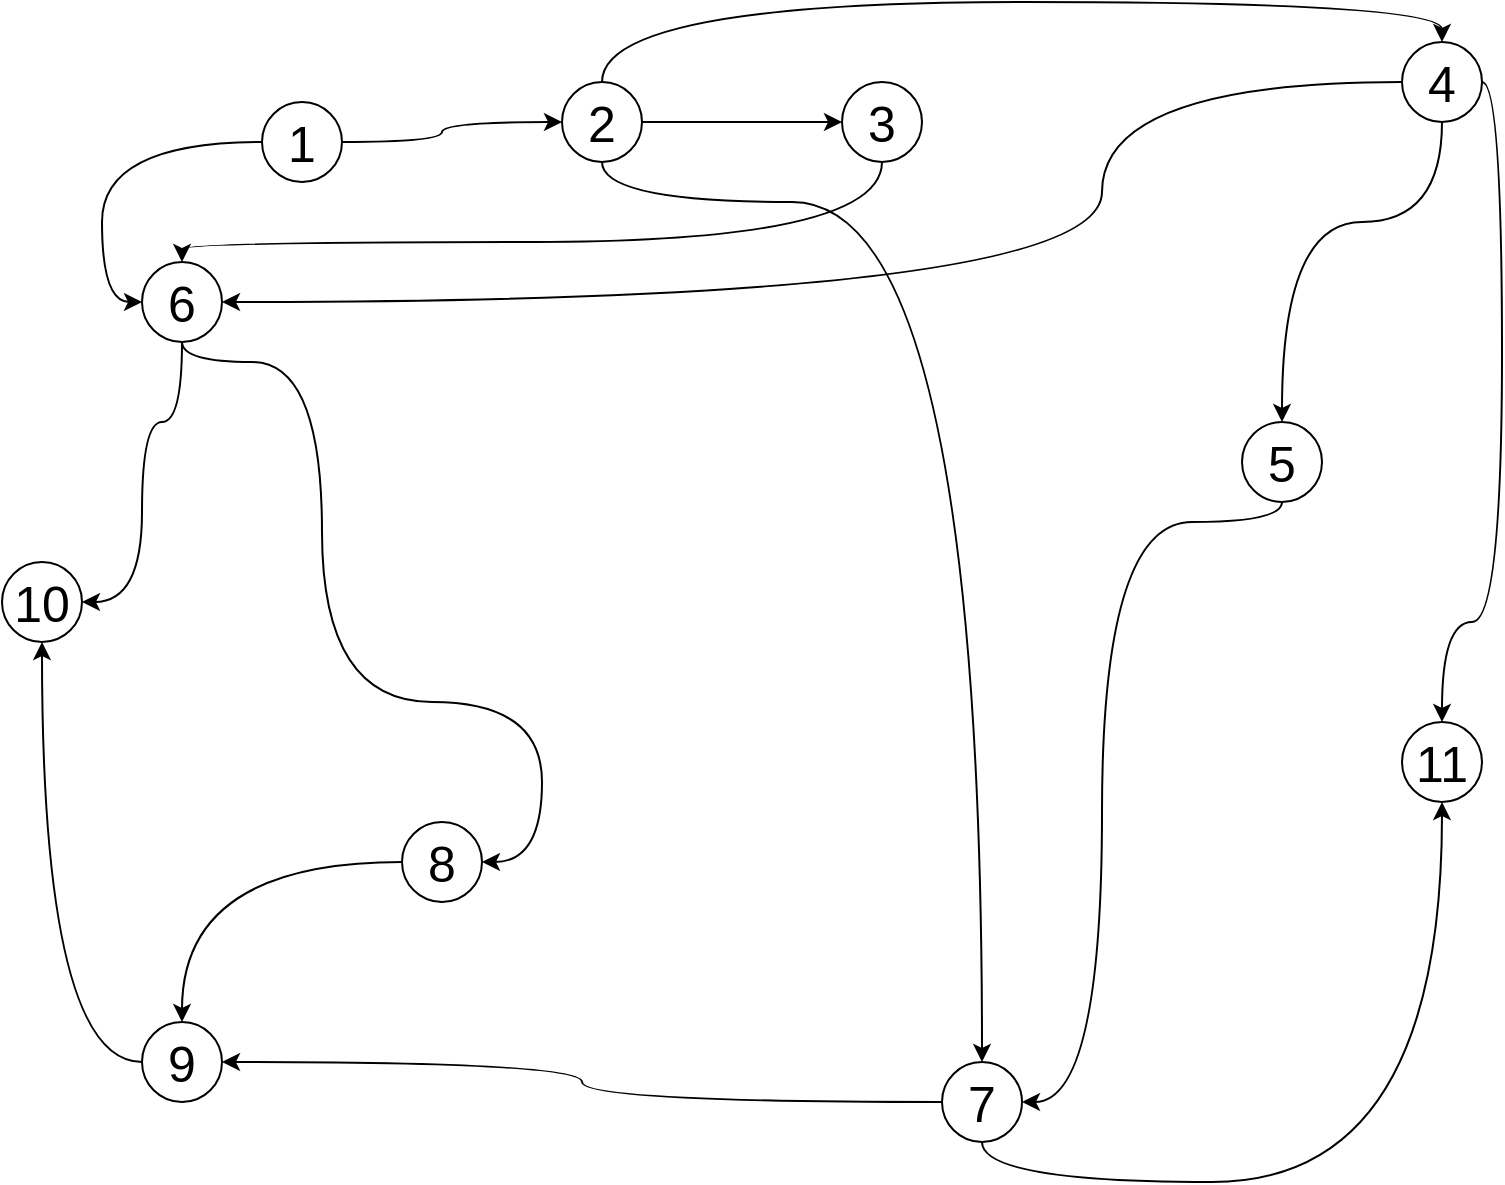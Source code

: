 <mxfile version="13.9.7" type="github"><diagram id="VjE3jTMjFKAl3bEIiaHP" name="Page-1"><mxGraphModel dx="1040" dy="649" grid="1" gridSize="10" guides="1" tooltips="1" connect="1" arrows="1" fold="1" page="1" pageScale="1" pageWidth="827" pageHeight="1169" math="0" shadow="0"><root><mxCell id="0"/><mxCell id="1" parent="0"/><mxCell id="I7t4Smc2wLBkIIZpZpIB-14" style="edgeStyle=orthogonalEdgeStyle;orthogonalLoop=1;jettySize=auto;html=1;entryX=0;entryY=0.5;entryDx=0;entryDy=0;shadow=0;curved=1;" edge="1" parent="1" source="I7t4Smc2wLBkIIZpZpIB-1" target="I7t4Smc2wLBkIIZpZpIB-2"><mxGeometry relative="1" as="geometry"><Array as="points"><mxPoint x="270" y="110"/><mxPoint x="270" y="100"/></Array></mxGeometry></mxCell><mxCell id="I7t4Smc2wLBkIIZpZpIB-15" style="edgeStyle=orthogonalEdgeStyle;orthogonalLoop=1;jettySize=auto;html=1;entryX=0;entryY=0.5;entryDx=0;entryDy=0;shadow=0;curved=1;" edge="1" parent="1" source="I7t4Smc2wLBkIIZpZpIB-1" target="I7t4Smc2wLBkIIZpZpIB-7"><mxGeometry relative="1" as="geometry"><Array as="points"><mxPoint x="100" y="110"/><mxPoint x="100" y="190"/></Array></mxGeometry></mxCell><mxCell id="I7t4Smc2wLBkIIZpZpIB-1" value="&lt;font style=&quot;font-size: 25px&quot;&gt;1&lt;/font&gt;" style="ellipse;whiteSpace=wrap;html=1;shadow=0;" vertex="1" parent="1"><mxGeometry x="180" y="90" width="40" height="40" as="geometry"/></mxCell><mxCell id="I7t4Smc2wLBkIIZpZpIB-16" style="edgeStyle=orthogonalEdgeStyle;orthogonalLoop=1;jettySize=auto;html=1;entryX=0;entryY=0.5;entryDx=0;entryDy=0;shadow=0;curved=1;" edge="1" parent="1" source="I7t4Smc2wLBkIIZpZpIB-2" target="I7t4Smc2wLBkIIZpZpIB-3"><mxGeometry relative="1" as="geometry"><Array as="points"><mxPoint x="430" y="100"/><mxPoint x="430" y="100"/></Array></mxGeometry></mxCell><mxCell id="I7t4Smc2wLBkIIZpZpIB-17" style="edgeStyle=orthogonalEdgeStyle;orthogonalLoop=1;jettySize=auto;html=1;entryX=0.5;entryY=0;entryDx=0;entryDy=0;shadow=0;curved=1;" edge="1" parent="1" source="I7t4Smc2wLBkIIZpZpIB-2" target="I7t4Smc2wLBkIIZpZpIB-4"><mxGeometry relative="1" as="geometry"><Array as="points"><mxPoint x="350" y="40"/><mxPoint x="770" y="40"/></Array></mxGeometry></mxCell><mxCell id="I7t4Smc2wLBkIIZpZpIB-18" style="edgeStyle=orthogonalEdgeStyle;orthogonalLoop=1;jettySize=auto;html=1;entryX=0.5;entryY=0;entryDx=0;entryDy=0;shadow=0;curved=1;" edge="1" parent="1" source="I7t4Smc2wLBkIIZpZpIB-2" target="I7t4Smc2wLBkIIZpZpIB-8"><mxGeometry relative="1" as="geometry"><Array as="points"><mxPoint x="350" y="140"/><mxPoint x="540" y="140"/></Array></mxGeometry></mxCell><mxCell id="I7t4Smc2wLBkIIZpZpIB-2" value="&lt;font style=&quot;font-size: 25px&quot;&gt;2&lt;/font&gt;" style="ellipse;whiteSpace=wrap;html=1;shadow=0;" vertex="1" parent="1"><mxGeometry x="330" y="80" width="40" height="40" as="geometry"/></mxCell><mxCell id="I7t4Smc2wLBkIIZpZpIB-19" style="edgeStyle=orthogonalEdgeStyle;orthogonalLoop=1;jettySize=auto;html=1;entryX=0.5;entryY=0;entryDx=0;entryDy=0;shadow=0;curved=1;" edge="1" parent="1" source="I7t4Smc2wLBkIIZpZpIB-3" target="I7t4Smc2wLBkIIZpZpIB-7"><mxGeometry relative="1" as="geometry"><Array as="points"><mxPoint x="490" y="160"/><mxPoint x="140" y="160"/></Array></mxGeometry></mxCell><mxCell id="I7t4Smc2wLBkIIZpZpIB-3" value="&lt;font style=&quot;font-size: 25px&quot;&gt;3&lt;/font&gt;" style="ellipse;whiteSpace=wrap;html=1;shadow=0;" vertex="1" parent="1"><mxGeometry x="470" y="80" width="40" height="40" as="geometry"/></mxCell><mxCell id="I7t4Smc2wLBkIIZpZpIB-20" style="edgeStyle=orthogonalEdgeStyle;orthogonalLoop=1;jettySize=auto;html=1;entryX=0.5;entryY=0;entryDx=0;entryDy=0;shadow=0;curved=1;" edge="1" parent="1" source="I7t4Smc2wLBkIIZpZpIB-4" target="I7t4Smc2wLBkIIZpZpIB-6"><mxGeometry relative="1" as="geometry"><Array as="points"><mxPoint x="770" y="150"/><mxPoint x="690" y="150"/></Array></mxGeometry></mxCell><mxCell id="I7t4Smc2wLBkIIZpZpIB-21" style="edgeStyle=orthogonalEdgeStyle;orthogonalLoop=1;jettySize=auto;html=1;entryX=1;entryY=0.5;entryDx=0;entryDy=0;shadow=0;curved=1;endArrow=classic;endFill=1;" edge="1" parent="1" source="I7t4Smc2wLBkIIZpZpIB-4" target="I7t4Smc2wLBkIIZpZpIB-7"><mxGeometry relative="1" as="geometry"><Array as="points"><mxPoint x="600" y="80"/><mxPoint x="600" y="190"/></Array></mxGeometry></mxCell><mxCell id="I7t4Smc2wLBkIIZpZpIB-22" style="edgeStyle=orthogonalEdgeStyle;orthogonalLoop=1;jettySize=auto;html=1;entryX=0.5;entryY=0;entryDx=0;entryDy=0;shadow=0;curved=1;" edge="1" parent="1" source="I7t4Smc2wLBkIIZpZpIB-4" target="I7t4Smc2wLBkIIZpZpIB-12"><mxGeometry relative="1" as="geometry"><Array as="points"><mxPoint x="800" y="80"/><mxPoint x="800" y="350"/><mxPoint x="770" y="350"/></Array></mxGeometry></mxCell><mxCell id="I7t4Smc2wLBkIIZpZpIB-4" value="&lt;font style=&quot;font-size: 25px&quot;&gt;4&lt;/font&gt;" style="ellipse;whiteSpace=wrap;html=1;shadow=0;" vertex="1" parent="1"><mxGeometry x="750" y="60" width="40" height="40" as="geometry"/></mxCell><mxCell id="I7t4Smc2wLBkIIZpZpIB-23" style="edgeStyle=orthogonalEdgeStyle;orthogonalLoop=1;jettySize=auto;html=1;entryX=1;entryY=0.5;entryDx=0;entryDy=0;shadow=0;curved=1;" edge="1" parent="1" source="I7t4Smc2wLBkIIZpZpIB-6" target="I7t4Smc2wLBkIIZpZpIB-8"><mxGeometry relative="1" as="geometry"><Array as="points"><mxPoint x="600" y="300"/><mxPoint x="600" y="590"/></Array></mxGeometry></mxCell><mxCell id="I7t4Smc2wLBkIIZpZpIB-6" value="&lt;font style=&quot;font-size: 25px&quot;&gt;5&lt;/font&gt;" style="ellipse;whiteSpace=wrap;html=1;shadow=0;" vertex="1" parent="1"><mxGeometry x="670" y="250" width="40" height="40" as="geometry"/></mxCell><mxCell id="I7t4Smc2wLBkIIZpZpIB-24" style="edgeStyle=orthogonalEdgeStyle;orthogonalLoop=1;jettySize=auto;html=1;entryX=1;entryY=0.5;entryDx=0;entryDy=0;shadow=0;curved=1;" edge="1" parent="1" source="I7t4Smc2wLBkIIZpZpIB-7" target="I7t4Smc2wLBkIIZpZpIB-9"><mxGeometry relative="1" as="geometry"><Array as="points"><mxPoint x="140" y="220"/><mxPoint x="210" y="220"/><mxPoint x="210" y="390"/><mxPoint x="320" y="390"/><mxPoint x="320" y="470"/></Array></mxGeometry></mxCell><mxCell id="I7t4Smc2wLBkIIZpZpIB-25" style="edgeStyle=orthogonalEdgeStyle;orthogonalLoop=1;jettySize=auto;html=1;entryX=1;entryY=0.5;entryDx=0;entryDy=0;shadow=0;curved=1;exitX=0.5;exitY=1;exitDx=0;exitDy=0;" edge="1" parent="1" source="I7t4Smc2wLBkIIZpZpIB-7" target="I7t4Smc2wLBkIIZpZpIB-11"><mxGeometry relative="1" as="geometry"><Array as="points"><mxPoint x="140" y="250"/><mxPoint x="120" y="250"/><mxPoint x="120" y="340"/></Array></mxGeometry></mxCell><mxCell id="I7t4Smc2wLBkIIZpZpIB-7" value="&lt;font style=&quot;font-size: 25px&quot;&gt;6&lt;/font&gt;" style="ellipse;whiteSpace=wrap;html=1;shadow=0;" vertex="1" parent="1"><mxGeometry x="120" y="170" width="40" height="40" as="geometry"/></mxCell><mxCell id="I7t4Smc2wLBkIIZpZpIB-26" style="edgeStyle=orthogonalEdgeStyle;curved=1;orthogonalLoop=1;jettySize=auto;html=1;entryX=1;entryY=0.5;entryDx=0;entryDy=0;shadow=0;" edge="1" parent="1" source="I7t4Smc2wLBkIIZpZpIB-8" target="I7t4Smc2wLBkIIZpZpIB-10"><mxGeometry relative="1" as="geometry"/></mxCell><mxCell id="I7t4Smc2wLBkIIZpZpIB-27" style="edgeStyle=orthogonalEdgeStyle;curved=1;orthogonalLoop=1;jettySize=auto;html=1;entryX=0.5;entryY=1;entryDx=0;entryDy=0;shadow=0;" edge="1" parent="1" source="I7t4Smc2wLBkIIZpZpIB-8" target="I7t4Smc2wLBkIIZpZpIB-12"><mxGeometry relative="1" as="geometry"><Array as="points"><mxPoint x="540" y="630"/><mxPoint x="770" y="630"/></Array></mxGeometry></mxCell><mxCell id="I7t4Smc2wLBkIIZpZpIB-8" value="&lt;font style=&quot;font-size: 25px&quot;&gt;7&lt;/font&gt;" style="ellipse;whiteSpace=wrap;html=1;shadow=0;" vertex="1" parent="1"><mxGeometry x="520" y="570" width="40" height="40" as="geometry"/></mxCell><mxCell id="I7t4Smc2wLBkIIZpZpIB-28" style="edgeStyle=orthogonalEdgeStyle;curved=1;orthogonalLoop=1;jettySize=auto;html=1;entryX=0.5;entryY=0;entryDx=0;entryDy=0;shadow=0;" edge="1" parent="1" source="I7t4Smc2wLBkIIZpZpIB-9" target="I7t4Smc2wLBkIIZpZpIB-10"><mxGeometry relative="1" as="geometry"/></mxCell><mxCell id="I7t4Smc2wLBkIIZpZpIB-9" value="&lt;font style=&quot;font-size: 25px&quot;&gt;8&lt;/font&gt;" style="ellipse;whiteSpace=wrap;html=1;shadow=0;" vertex="1" parent="1"><mxGeometry x="250" y="450" width="40" height="40" as="geometry"/></mxCell><mxCell id="I7t4Smc2wLBkIIZpZpIB-29" style="edgeStyle=orthogonalEdgeStyle;curved=1;orthogonalLoop=1;jettySize=auto;html=1;entryX=0.5;entryY=1;entryDx=0;entryDy=0;shadow=0;" edge="1" parent="1" source="I7t4Smc2wLBkIIZpZpIB-10" target="I7t4Smc2wLBkIIZpZpIB-11"><mxGeometry relative="1" as="geometry"/></mxCell><mxCell id="I7t4Smc2wLBkIIZpZpIB-10" value="&lt;font style=&quot;font-size: 25px&quot;&gt;9&lt;/font&gt;" style="ellipse;whiteSpace=wrap;html=1;shadow=0;" vertex="1" parent="1"><mxGeometry x="120" y="550" width="40" height="40" as="geometry"/></mxCell><mxCell id="I7t4Smc2wLBkIIZpZpIB-11" value="&lt;font style=&quot;font-size: 25px&quot;&gt;10&lt;/font&gt;" style="ellipse;whiteSpace=wrap;html=1;shadow=0;" vertex="1" parent="1"><mxGeometry x="50" y="320" width="40" height="40" as="geometry"/></mxCell><mxCell id="I7t4Smc2wLBkIIZpZpIB-12" value="&lt;font style=&quot;font-size: 25px&quot;&gt;11&lt;/font&gt;" style="ellipse;whiteSpace=wrap;html=1;shadow=0;" vertex="1" parent="1"><mxGeometry x="750" y="400" width="40" height="40" as="geometry"/></mxCell></root></mxGraphModel></diagram></mxfile>